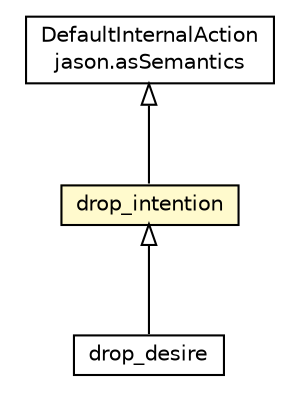 #!/usr/local/bin/dot
#
# Class diagram 
# Generated by UMLGraph version R5_6_6-1-g9240c4 (http://www.umlgraph.org/)
#

digraph G {
	edge [fontname="Helvetica",fontsize=10,labelfontname="Helvetica",labelfontsize=10];
	node [fontname="Helvetica",fontsize=10,shape=plaintext];
	nodesep=0.25;
	ranksep=0.5;
	// jason.asSemantics.DefaultInternalAction
	c61216 [label=<<table title="jason.asSemantics.DefaultInternalAction" border="0" cellborder="1" cellspacing="0" cellpadding="2" port="p" href="../asSemantics/DefaultInternalAction.html">
		<tr><td><table border="0" cellspacing="0" cellpadding="1">
<tr><td align="center" balign="center"> DefaultInternalAction </td></tr>
<tr><td align="center" balign="center"> jason.asSemantics </td></tr>
		</table></td></tr>
		</table>>, URL="../asSemantics/DefaultInternalAction.html", fontname="Helvetica", fontcolor="black", fontsize=10.0];
	// jason.stdlib.drop_intention
	c61430 [label=<<table title="jason.stdlib.drop_intention" border="0" cellborder="1" cellspacing="0" cellpadding="2" port="p" bgcolor="lemonChiffon" href="./drop_intention.html">
		<tr><td><table border="0" cellspacing="0" cellpadding="1">
<tr><td align="center" balign="center"> drop_intention </td></tr>
		</table></td></tr>
		</table>>, URL="./drop_intention.html", fontname="Helvetica", fontcolor="black", fontsize=10.0];
	// jason.stdlib.drop_desire
	c61432 [label=<<table title="jason.stdlib.drop_desire" border="0" cellborder="1" cellspacing="0" cellpadding="2" port="p" href="./drop_desire.html">
		<tr><td><table border="0" cellspacing="0" cellpadding="1">
<tr><td align="center" balign="center"> drop_desire </td></tr>
		</table></td></tr>
		</table>>, URL="./drop_desire.html", fontname="Helvetica", fontcolor="black", fontsize=10.0];
	//jason.stdlib.drop_intention extends jason.asSemantics.DefaultInternalAction
	c61216:p -> c61430:p [dir=back,arrowtail=empty];
	//jason.stdlib.drop_desire extends jason.stdlib.drop_intention
	c61430:p -> c61432:p [dir=back,arrowtail=empty];
}


